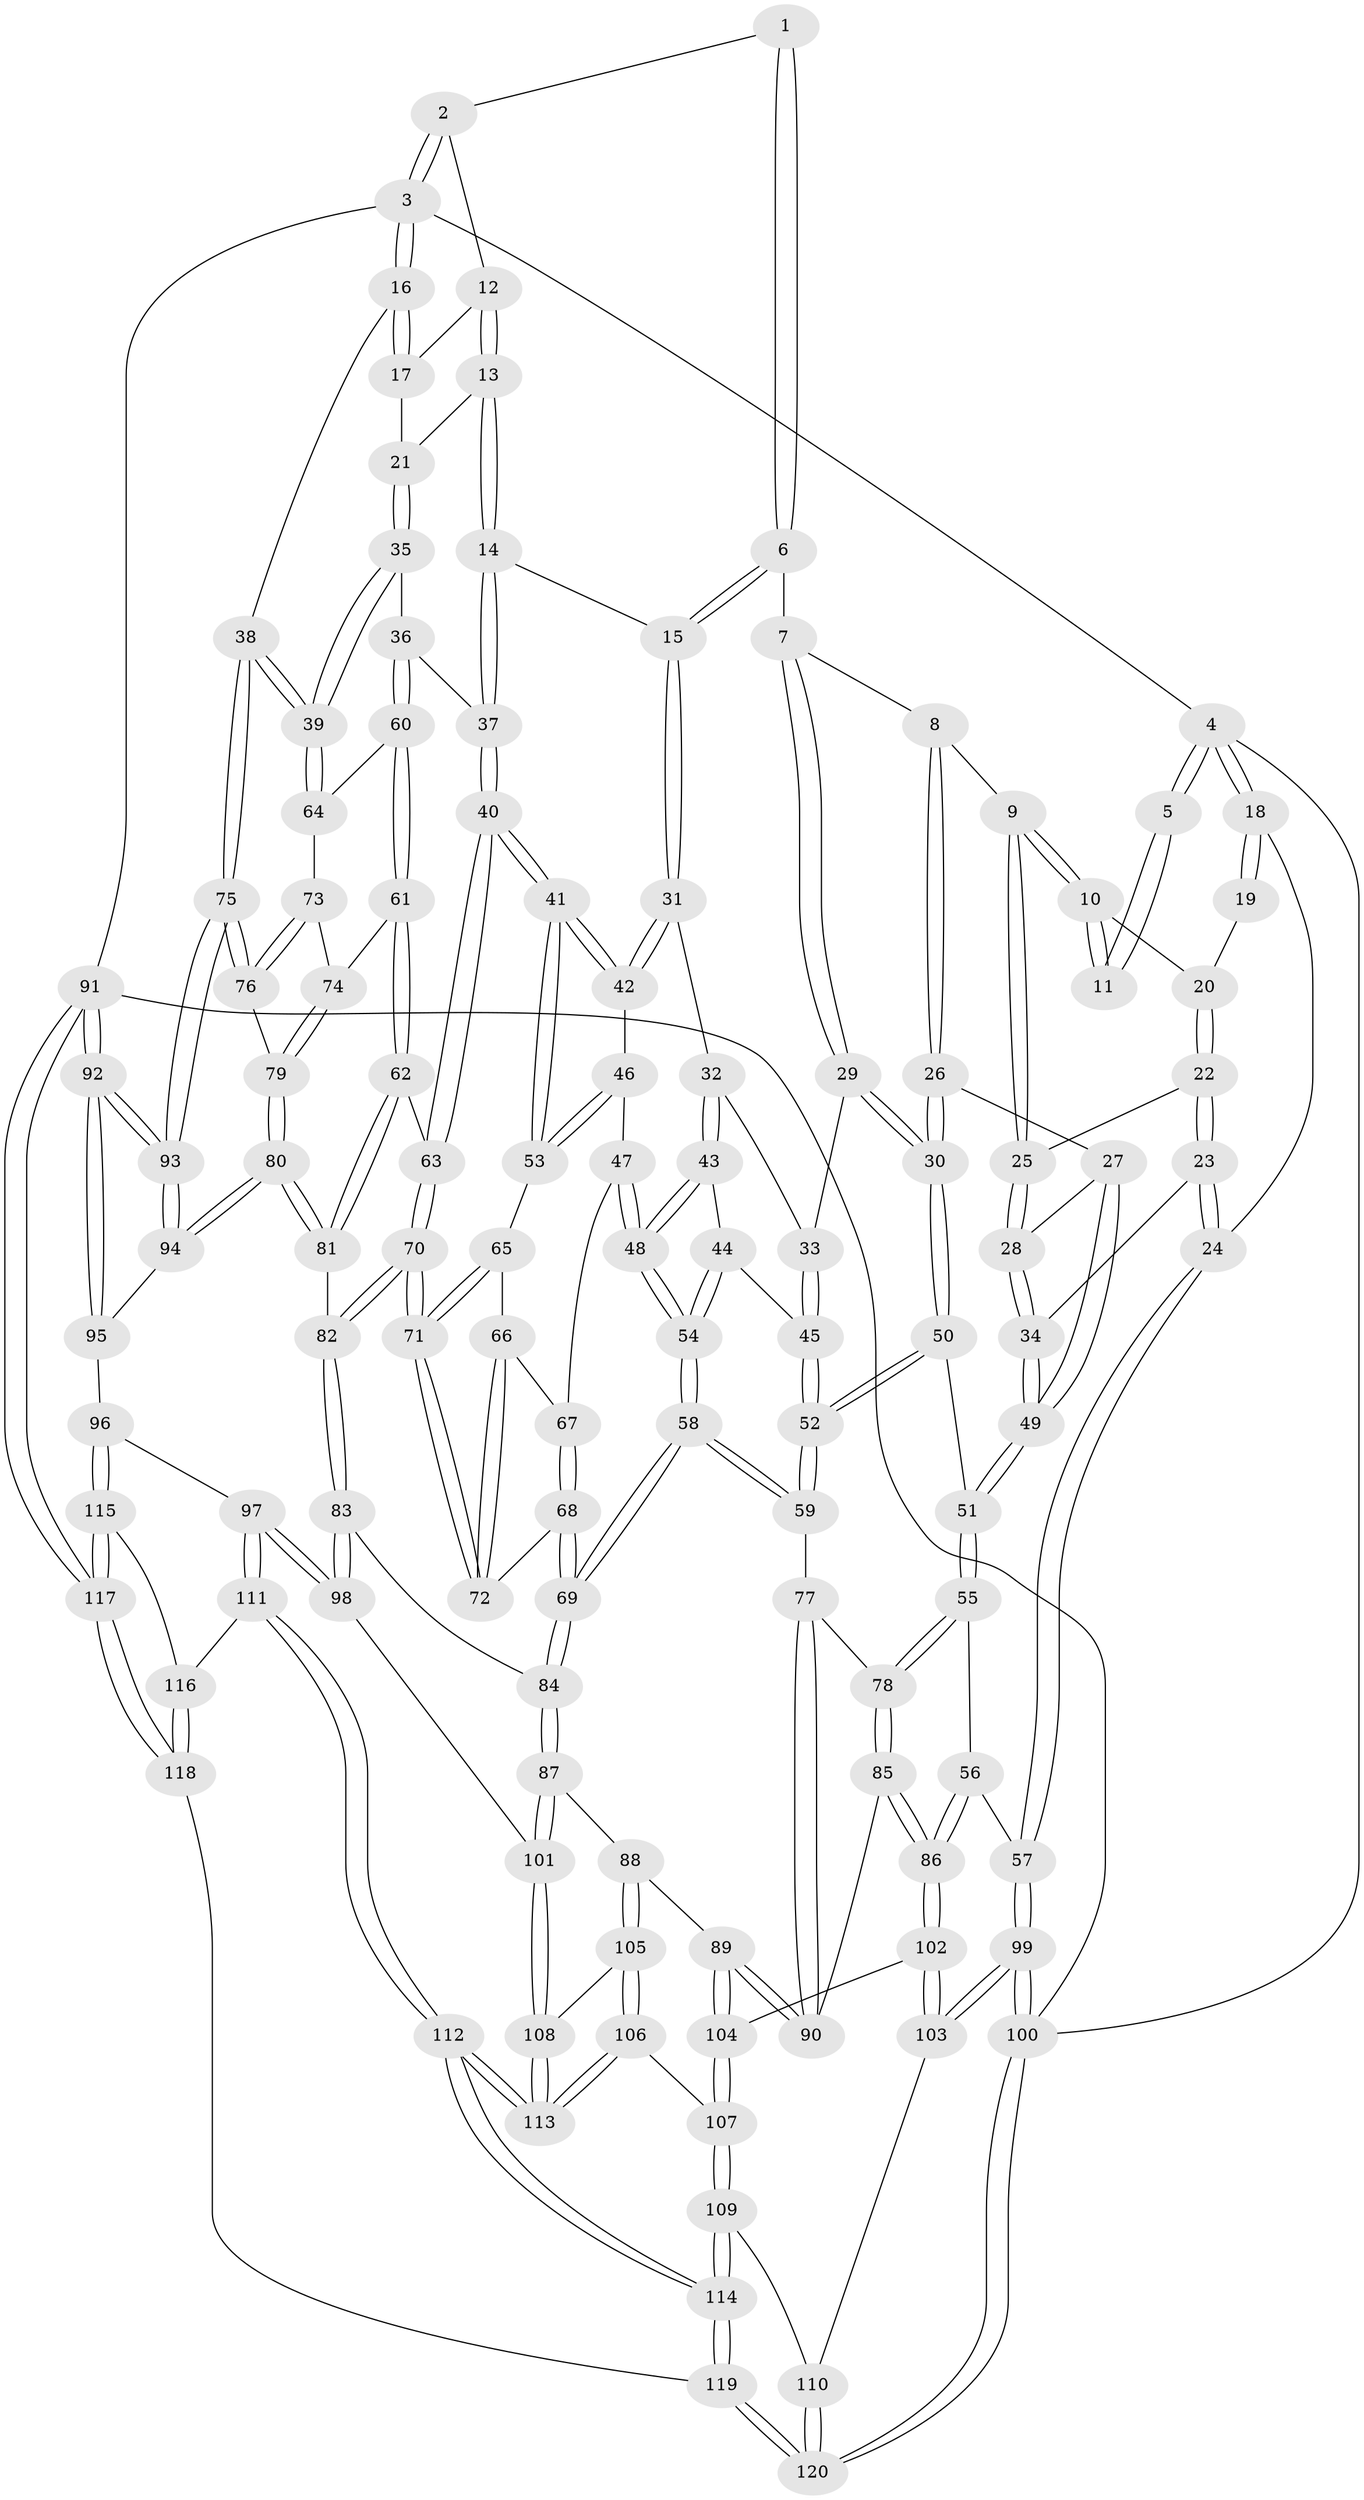 // Generated by graph-tools (version 1.1) at 2025/38/03/09/25 02:38:25]
// undirected, 120 vertices, 297 edges
graph export_dot {
graph [start="1"]
  node [color=gray90,style=filled];
  1 [pos="+0.5094259436534271+0"];
  2 [pos="+0.971730065476799+0"];
  3 [pos="+1+0"];
  4 [pos="+0+0"];
  5 [pos="+0.16646761548873185+0"];
  6 [pos="+0.519105486168897+0.008885504944480442"];
  7 [pos="+0.26724155694564256+0.11749639202867761"];
  8 [pos="+0.17840898772800995+0.0721737238556908"];
  9 [pos="+0.1778119240898546+0.07166808360993826"];
  10 [pos="+0.157787548676509+0.03770332739637618"];
  11 [pos="+0.15641696070927666+0.026867865674453695"];
  12 [pos="+0.8696279017965072+0.013159707493148497"];
  13 [pos="+0.7247543260012481+0.13099615959199254"];
  14 [pos="+0.6951881976248003+0.14205035550023878"];
  15 [pos="+0.5423187690158917+0.08259313815197904"];
  16 [pos="+1+0.23174422505102865"];
  17 [pos="+0.902024591608338+0.09200332825594298"];
  18 [pos="+0+0.0015910550789565332"];
  19 [pos="+0+0.07203302444858843"];
  20 [pos="+0.0552437999548514+0.12438555257160583"];
  21 [pos="+0.8821265212982902+0.18616748410408301"];
  22 [pos="+0.03817309371867128+0.17906803853635636"];
  23 [pos="+0.004575759396572296+0.25982524482771724"];
  24 [pos="+0+0.34684275824422256"];
  25 [pos="+0.14169129812900993+0.1555751370831918"];
  26 [pos="+0.20746675444238408+0.25873956464392134"];
  27 [pos="+0.20065196842299732+0.2604429796769461"];
  28 [pos="+0.11934756033178424+0.23310951977621464"];
  29 [pos="+0.30426237688635266+0.24361710249004515"];
  30 [pos="+0.28288379376043676+0.267398855379294"];
  31 [pos="+0.514684228141872+0.15568921125663376"];
  32 [pos="+0.4770233068254018+0.18776360147561566"];
  33 [pos="+0.39527045718829523+0.22536214003245383"];
  34 [pos="+0.01875624002057036+0.2606120344352853"];
  35 [pos="+0.9042203620623608+0.2503405430047097"];
  36 [pos="+0.8034062532558559+0.29608273950747144"];
  37 [pos="+0.7496512706735214+0.27639303418016187"];
  38 [pos="+1+0.2942282269597783"];
  39 [pos="+1+0.289367805783553"];
  40 [pos="+0.6652627273474724+0.3522862586856217"];
  41 [pos="+0.6517239175588183+0.348585538690742"];
  42 [pos="+0.5248916963795502+0.18091455999584996"];
  43 [pos="+0.4562648911276633+0.3190808237988187"];
  44 [pos="+0.40306902953147483+0.34986661991670914"];
  45 [pos="+0.395365917375576+0.3517884015445991"];
  46 [pos="+0.5336261776508922+0.3334295649545245"];
  47 [pos="+0.5185304439904311+0.36258330967504704"];
  48 [pos="+0.481271676284839+0.3775762503489265"];
  49 [pos="+0.1486725198315198+0.3546884756006109"];
  50 [pos="+0.29273003868821773+0.3559310726129881"];
  51 [pos="+0.15665746892909604+0.39652527682036803"];
  52 [pos="+0.33540505611633087+0.4155070970177794"];
  53 [pos="+0.6171685204740369+0.36194705411193706"];
  54 [pos="+0.47933042608465176+0.3809056695969564"];
  55 [pos="+0.13235257076317405+0.4525674632060724"];
  56 [pos="+0.08349116700367307+0.4564012985310963"];
  57 [pos="+0+0.4302559703180351"];
  58 [pos="+0.44281983600048247+0.48749543239733123"];
  59 [pos="+0.34110043595657435+0.43905687849878705"];
  60 [pos="+0.8098222594853044+0.3312277789368351"];
  61 [pos="+0.7927962169860978+0.4284583363139178"];
  62 [pos="+0.7585300687047515+0.445850219006952"];
  63 [pos="+0.6798404287929736+0.39966375912289714"];
  64 [pos="+0.898237512430777+0.39534781130370455"];
  65 [pos="+0.5915133803348065+0.3849415432703975"];
  66 [pos="+0.5878088457774091+0.38763697696889227"];
  67 [pos="+0.5450226636125826+0.38682181090745926"];
  68 [pos="+0.5289253734602044+0.46837465084690666"];
  69 [pos="+0.45627020938394125+0.5037156125675805"];
  70 [pos="+0.6299451020906441+0.4786874622413863"];
  71 [pos="+0.6279492632691487+0.47799961786894324"];
  72 [pos="+0.568152293375486+0.4615042284857748"];
  73 [pos="+0.8978491787708274+0.39665757989079414"];
  74 [pos="+0.8328420951322876+0.4451304442227487"];
  75 [pos="+1+0.533385555231135"];
  76 [pos="+0.9774867572848396+0.5770858625371381"];
  77 [pos="+0.3091443595842182+0.46700552190361255"];
  78 [pos="+0.1412999094672868+0.4611291530415762"];
  79 [pos="+0.933670938187673+0.5936207521852823"];
  80 [pos="+0.8940597018443753+0.6244840921134867"];
  81 [pos="+0.7475707640900885+0.502070172618139"];
  82 [pos="+0.6580826244503958+0.5586012253285577"];
  83 [pos="+0.653923614554925+0.572678289795317"];
  84 [pos="+0.4612405206369126+0.5337421623474459"];
  85 [pos="+0.19850469508067606+0.6223550185380787"];
  86 [pos="+0.09379485155344312+0.685734702571755"];
  87 [pos="+0.445225748100168+0.6072203070957016"];
  88 [pos="+0.3496325713583545+0.6598675845265267"];
  89 [pos="+0.28336686806394545+0.6463639934346005"];
  90 [pos="+0.2518458462060827+0.624787560065726"];
  91 [pos="+1+1"];
  92 [pos="+1+1"];
  93 [pos="+1+0.8140176124653475"];
  94 [pos="+0.8315451719710767+0.7137345833599218"];
  95 [pos="+0.8185902527640757+0.730739578427323"];
  96 [pos="+0.7937645584233624+0.743490846061426"];
  97 [pos="+0.6925194736544303+0.7210686080348756"];
  98 [pos="+0.6774241772824878+0.7076214028111069"];
  99 [pos="+0+0.7965813315878038"];
  100 [pos="+0+1"];
  101 [pos="+0.5371732940708492+0.696522586548295"];
  102 [pos="+0.0662742970425486+0.7073902832389295"];
  103 [pos="+0+0.7791639724287269"];
  104 [pos="+0.2484662007946613+0.7987714746553966"];
  105 [pos="+0.3714282464549958+0.7411516366439908"];
  106 [pos="+0.287975954495693+0.8348771866002423"];
  107 [pos="+0.2650246482169964+0.8380017246860518"];
  108 [pos="+0.4535976299654317+0.8117678152805359"];
  109 [pos="+0.23208699357509496+0.8870370385782667"];
  110 [pos="+0.19828320167891986+0.9092024360196086"];
  111 [pos="+0.5423705332612523+0.9469573792271109"];
  112 [pos="+0.502613632609958+0.9936912111784189"];
  113 [pos="+0.46076197736755864+0.9075572897249933"];
  114 [pos="+0.4992496546053127+1"];
  115 [pos="+0.7954980490371636+0.8165189810934226"];
  116 [pos="+0.7331545496868289+0.8904321847391568"];
  117 [pos="+0.9984608579405128+1"];
  118 [pos="+0.6241645570184591+1"];
  119 [pos="+0.5054216737239278+1"];
  120 [pos="+0.1989788630781192+1"];
  1 -- 2;
  1 -- 6;
  1 -- 6;
  2 -- 3;
  2 -- 3;
  2 -- 12;
  3 -- 4;
  3 -- 16;
  3 -- 16;
  3 -- 91;
  4 -- 5;
  4 -- 5;
  4 -- 18;
  4 -- 18;
  4 -- 100;
  5 -- 11;
  5 -- 11;
  6 -- 7;
  6 -- 15;
  6 -- 15;
  7 -- 8;
  7 -- 29;
  7 -- 29;
  8 -- 9;
  8 -- 26;
  8 -- 26;
  9 -- 10;
  9 -- 10;
  9 -- 25;
  9 -- 25;
  10 -- 11;
  10 -- 11;
  10 -- 20;
  12 -- 13;
  12 -- 13;
  12 -- 17;
  13 -- 14;
  13 -- 14;
  13 -- 21;
  14 -- 15;
  14 -- 37;
  14 -- 37;
  15 -- 31;
  15 -- 31;
  16 -- 17;
  16 -- 17;
  16 -- 38;
  17 -- 21;
  18 -- 19;
  18 -- 19;
  18 -- 24;
  19 -- 20;
  20 -- 22;
  20 -- 22;
  21 -- 35;
  21 -- 35;
  22 -- 23;
  22 -- 23;
  22 -- 25;
  23 -- 24;
  23 -- 24;
  23 -- 34;
  24 -- 57;
  24 -- 57;
  25 -- 28;
  25 -- 28;
  26 -- 27;
  26 -- 30;
  26 -- 30;
  27 -- 28;
  27 -- 49;
  27 -- 49;
  28 -- 34;
  28 -- 34;
  29 -- 30;
  29 -- 30;
  29 -- 33;
  30 -- 50;
  30 -- 50;
  31 -- 32;
  31 -- 42;
  31 -- 42;
  32 -- 33;
  32 -- 43;
  32 -- 43;
  33 -- 45;
  33 -- 45;
  34 -- 49;
  34 -- 49;
  35 -- 36;
  35 -- 39;
  35 -- 39;
  36 -- 37;
  36 -- 60;
  36 -- 60;
  37 -- 40;
  37 -- 40;
  38 -- 39;
  38 -- 39;
  38 -- 75;
  38 -- 75;
  39 -- 64;
  39 -- 64;
  40 -- 41;
  40 -- 41;
  40 -- 63;
  40 -- 63;
  41 -- 42;
  41 -- 42;
  41 -- 53;
  41 -- 53;
  42 -- 46;
  43 -- 44;
  43 -- 48;
  43 -- 48;
  44 -- 45;
  44 -- 54;
  44 -- 54;
  45 -- 52;
  45 -- 52;
  46 -- 47;
  46 -- 53;
  46 -- 53;
  47 -- 48;
  47 -- 48;
  47 -- 67;
  48 -- 54;
  48 -- 54;
  49 -- 51;
  49 -- 51;
  50 -- 51;
  50 -- 52;
  50 -- 52;
  51 -- 55;
  51 -- 55;
  52 -- 59;
  52 -- 59;
  53 -- 65;
  54 -- 58;
  54 -- 58;
  55 -- 56;
  55 -- 78;
  55 -- 78;
  56 -- 57;
  56 -- 86;
  56 -- 86;
  57 -- 99;
  57 -- 99;
  58 -- 59;
  58 -- 59;
  58 -- 69;
  58 -- 69;
  59 -- 77;
  60 -- 61;
  60 -- 61;
  60 -- 64;
  61 -- 62;
  61 -- 62;
  61 -- 74;
  62 -- 63;
  62 -- 81;
  62 -- 81;
  63 -- 70;
  63 -- 70;
  64 -- 73;
  65 -- 66;
  65 -- 71;
  65 -- 71;
  66 -- 67;
  66 -- 72;
  66 -- 72;
  67 -- 68;
  67 -- 68;
  68 -- 69;
  68 -- 69;
  68 -- 72;
  69 -- 84;
  69 -- 84;
  70 -- 71;
  70 -- 71;
  70 -- 82;
  70 -- 82;
  71 -- 72;
  71 -- 72;
  73 -- 74;
  73 -- 76;
  73 -- 76;
  74 -- 79;
  74 -- 79;
  75 -- 76;
  75 -- 76;
  75 -- 93;
  75 -- 93;
  76 -- 79;
  77 -- 78;
  77 -- 90;
  77 -- 90;
  78 -- 85;
  78 -- 85;
  79 -- 80;
  79 -- 80;
  80 -- 81;
  80 -- 81;
  80 -- 94;
  80 -- 94;
  81 -- 82;
  82 -- 83;
  82 -- 83;
  83 -- 84;
  83 -- 98;
  83 -- 98;
  84 -- 87;
  84 -- 87;
  85 -- 86;
  85 -- 86;
  85 -- 90;
  86 -- 102;
  86 -- 102;
  87 -- 88;
  87 -- 101;
  87 -- 101;
  88 -- 89;
  88 -- 105;
  88 -- 105;
  89 -- 90;
  89 -- 90;
  89 -- 104;
  89 -- 104;
  91 -- 92;
  91 -- 92;
  91 -- 117;
  91 -- 117;
  91 -- 100;
  92 -- 93;
  92 -- 93;
  92 -- 95;
  92 -- 95;
  93 -- 94;
  93 -- 94;
  94 -- 95;
  95 -- 96;
  96 -- 97;
  96 -- 115;
  96 -- 115;
  97 -- 98;
  97 -- 98;
  97 -- 111;
  97 -- 111;
  98 -- 101;
  99 -- 100;
  99 -- 100;
  99 -- 103;
  99 -- 103;
  100 -- 120;
  100 -- 120;
  101 -- 108;
  101 -- 108;
  102 -- 103;
  102 -- 103;
  102 -- 104;
  103 -- 110;
  104 -- 107;
  104 -- 107;
  105 -- 106;
  105 -- 106;
  105 -- 108;
  106 -- 107;
  106 -- 113;
  106 -- 113;
  107 -- 109;
  107 -- 109;
  108 -- 113;
  108 -- 113;
  109 -- 110;
  109 -- 114;
  109 -- 114;
  110 -- 120;
  110 -- 120;
  111 -- 112;
  111 -- 112;
  111 -- 116;
  112 -- 113;
  112 -- 113;
  112 -- 114;
  112 -- 114;
  114 -- 119;
  114 -- 119;
  115 -- 116;
  115 -- 117;
  115 -- 117;
  116 -- 118;
  116 -- 118;
  117 -- 118;
  117 -- 118;
  118 -- 119;
  119 -- 120;
  119 -- 120;
}
